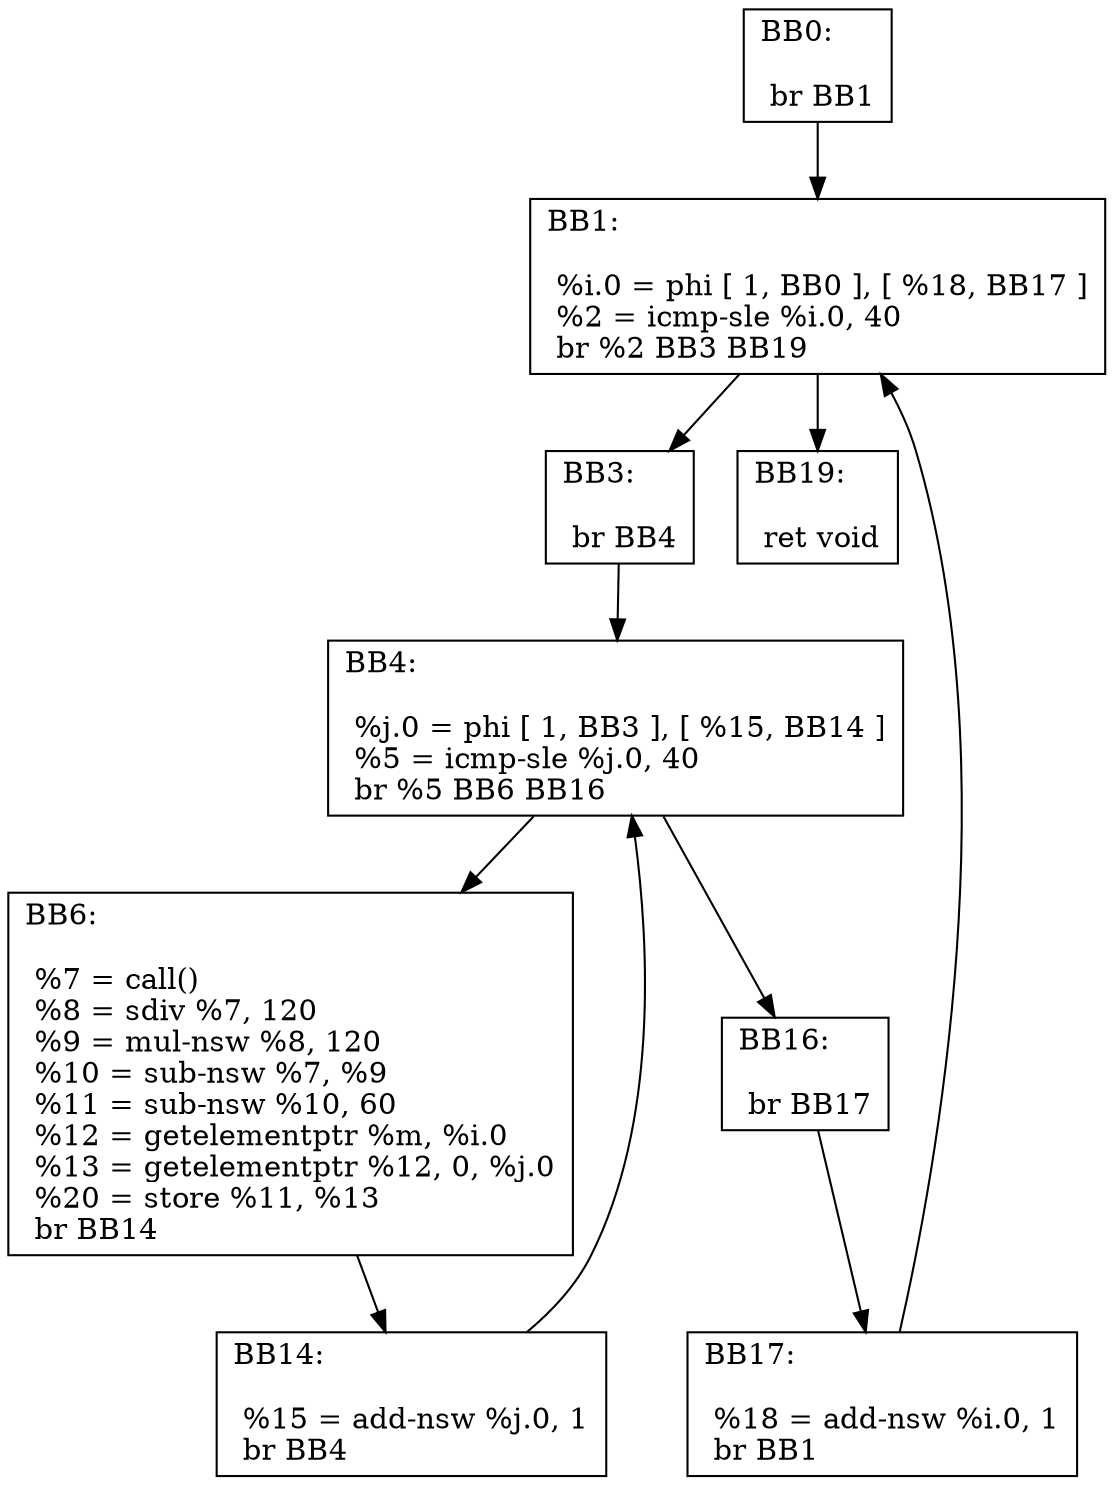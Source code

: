digraph "CFG for 'Initmatrix' function" {
	AA0 [shape=record, label="{BB0:\l\l  br  BB1\l}"];
	AA0 -> AA1
	AA1 [shape=record, label="{BB1:\l\l  %i.0 = phi [ 1, BB0 ], [  %18, BB17 ]\l %2 = icmp-sle %i.0,  40\l br %2 BB3 BB19\l}"];
	AA1 -> AA3
	AA1 -> AA19
	AA3 [shape=record, label="{BB3:\l\l  br  BB4\l}"];
	AA3 -> AA4
	AA4 [shape=record, label="{BB4:\l\l  %j.0 = phi [ 1, BB3 ], [  %15, BB14 ]\l %5 = icmp-sle %j.0,  40\l br %5 BB6 BB16\l}"];
	AA4 -> AA6
	AA4 -> AA16
	AA6 [shape=record, label="{BB6:\l\l  %7 = call()\l %8 = sdiv %7,  120\l %9 = mul-nsw %8,  120\l %10 = sub-nsw %7,  %9\l %11 = sub-nsw %10,  60\l %12 = getelementptr %m,  %i.0\l %13 = getelementptr %12,  0,  %j.0\l %20 = store %11,  %13\l br  BB14\l}"];
	AA6 -> AA14
	AA14 [shape=record, label="{BB14:\l\l  %15 = add-nsw %j.0,  1\l br  BB4\l}"];
	AA14 -> AA4
	AA16 [shape=record, label="{BB16:\l\l  br  BB17\l}"];
	AA16 -> AA17
	AA17 [shape=record, label="{BB17:\l\l  %18 = add-nsw %i.0,  1\l br  BB1\l}"];
	AA17 -> AA1
	AA19 [shape=record, label="{BB19:\l\l  ret void\l}"];
}
